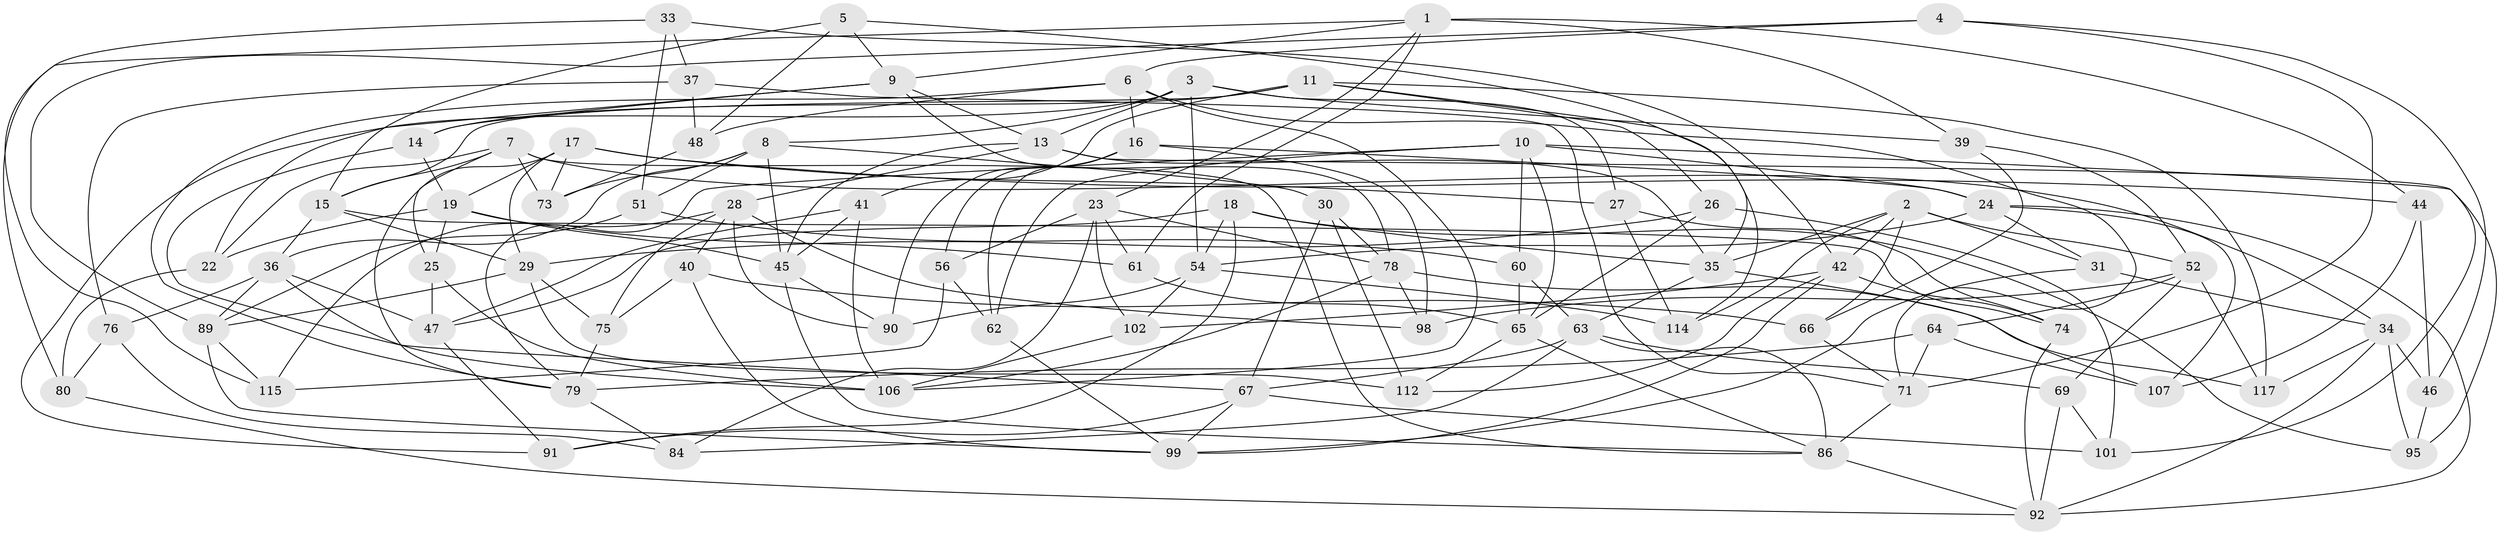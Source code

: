 // original degree distribution, {4: 1.0}
// Generated by graph-tools (version 1.1) at 2025/11/02/27/25 16:11:48]
// undirected, 80 vertices, 197 edges
graph export_dot {
graph [start="1"]
  node [color=gray90,style=filled];
  1 [super="+57"];
  2 [super="+85"];
  3 [super="+87"];
  4;
  5;
  6 [super="+50"];
  7 [super="+55"];
  8 [super="+12"];
  9 [super="+32"];
  10 [super="+43"];
  11 [super="+53"];
  13 [super="+81"];
  14;
  15 [super="+113"];
  16 [super="+94"];
  17 [super="+21"];
  18 [super="+68"];
  19 [super="+20"];
  22;
  23 [super="+58"];
  24 [super="+77"];
  25;
  26;
  27;
  28 [super="+72"];
  29 [super="+38"];
  30;
  31;
  33;
  34 [super="+108"];
  35 [super="+59"];
  36 [super="+103"];
  37;
  39;
  40;
  41;
  42 [super="+88"];
  44;
  45 [super="+49"];
  46;
  47 [super="+96"];
  48;
  51;
  52 [super="+70"];
  54 [super="+105"];
  56;
  60;
  61;
  62;
  63 [super="+82"];
  64;
  65 [super="+118"];
  66;
  67 [super="+100"];
  69;
  71 [super="+97"];
  73;
  74;
  75;
  76;
  78 [super="+83"];
  79 [super="+104"];
  80;
  84;
  86 [super="+93"];
  89 [super="+110"];
  90;
  91;
  92 [super="+111"];
  95;
  98;
  99 [super="+116"];
  101;
  102;
  106 [super="+109"];
  107;
  112;
  114;
  115;
  117;
  1 -- 39;
  1 -- 80;
  1 -- 61;
  1 -- 44;
  1 -- 9;
  1 -- 23;
  2 -- 31;
  2 -- 42;
  2 -- 35;
  2 -- 66;
  2 -- 114;
  2 -- 52;
  3 -- 13;
  3 -- 91;
  3 -- 8;
  3 -- 27;
  3 -- 39;
  3 -- 54;
  4 -- 71;
  4 -- 46;
  4 -- 6;
  4 -- 89;
  5 -- 48;
  5 -- 15;
  5 -- 35;
  5 -- 9;
  6 -- 48;
  6 -- 16;
  6 -- 71;
  6 -- 106;
  6 -- 79;
  7 -- 34;
  7 -- 22;
  7 -- 73;
  7 -- 25;
  7 -- 86;
  7 -- 15;
  8 -- 30;
  8 -- 36;
  8 -- 73;
  8 -- 51;
  8 -- 45;
  9 -- 14;
  9 -- 13;
  9 -- 22;
  9 -- 78;
  10 -- 101;
  10 -- 60;
  10 -- 65;
  10 -- 62;
  10 -- 79;
  10 -- 24;
  11 -- 15;
  11 -- 117;
  11 -- 14;
  11 -- 41;
  11 -- 26;
  11 -- 114;
  13 -- 95;
  13 -- 28;
  13 -- 45;
  13 -- 35;
  14 -- 67;
  14 -- 19;
  15 -- 74;
  15 -- 36;
  15 -- 29;
  16 -- 62;
  16 -- 56;
  16 -- 90;
  16 -- 98;
  16 -- 24;
  17 -- 29;
  17 -- 79;
  17 -- 44;
  17 -- 73;
  17 -- 19;
  17 -- 27;
  18 -- 47 [weight=2];
  18 -- 35;
  18 -- 54;
  18 -- 91;
  18 -- 95;
  19 -- 45;
  19 -- 25;
  19 -- 61;
  19 -- 22;
  22 -- 80;
  23 -- 61;
  23 -- 102;
  23 -- 56;
  23 -- 84;
  23 -- 78;
  24 -- 31;
  24 -- 92;
  24 -- 54;
  24 -- 107;
  25 -- 47;
  25 -- 106;
  26 -- 65;
  26 -- 101;
  26 -- 29;
  27 -- 74;
  27 -- 114;
  28 -- 90;
  28 -- 115;
  28 -- 75;
  28 -- 40;
  28 -- 98;
  29 -- 75;
  29 -- 112;
  29 -- 89;
  30 -- 67;
  30 -- 112;
  30 -- 78;
  31 -- 99;
  31 -- 34;
  33 -- 115;
  33 -- 51;
  33 -- 37;
  33 -- 42;
  34 -- 92;
  34 -- 117;
  34 -- 95;
  34 -- 46;
  35 -- 107;
  35 -- 63;
  36 -- 89;
  36 -- 106;
  36 -- 76;
  36 -- 47;
  37 -- 48;
  37 -- 76;
  37 -- 71;
  39 -- 66;
  39 -- 52;
  40 -- 66;
  40 -- 75;
  40 -- 99;
  41 -- 106;
  41 -- 47;
  41 -- 45;
  42 -- 102;
  42 -- 74;
  42 -- 112;
  42 -- 99;
  44 -- 107;
  44 -- 46;
  45 -- 90;
  45 -- 86;
  46 -- 95;
  47 -- 91;
  48 -- 73;
  51 -- 60;
  51 -- 89;
  52 -- 117;
  52 -- 98;
  52 -- 64;
  52 -- 69;
  54 -- 90;
  54 -- 102;
  54 -- 114;
  56 -- 62;
  56 -- 115;
  60 -- 65;
  60 -- 63;
  61 -- 65;
  62 -- 99;
  63 -- 67;
  63 -- 84;
  63 -- 69;
  63 -- 86;
  64 -- 107;
  64 -- 71;
  64 -- 79;
  65 -- 112;
  65 -- 86;
  66 -- 71;
  67 -- 101;
  67 -- 91;
  67 -- 99;
  69 -- 101;
  69 -- 92;
  71 -- 86;
  74 -- 92;
  75 -- 79;
  76 -- 84;
  76 -- 80;
  78 -- 98;
  78 -- 106;
  78 -- 117;
  79 -- 84;
  80 -- 92;
  86 -- 92;
  89 -- 99;
  89 -- 115;
  102 -- 106;
}
